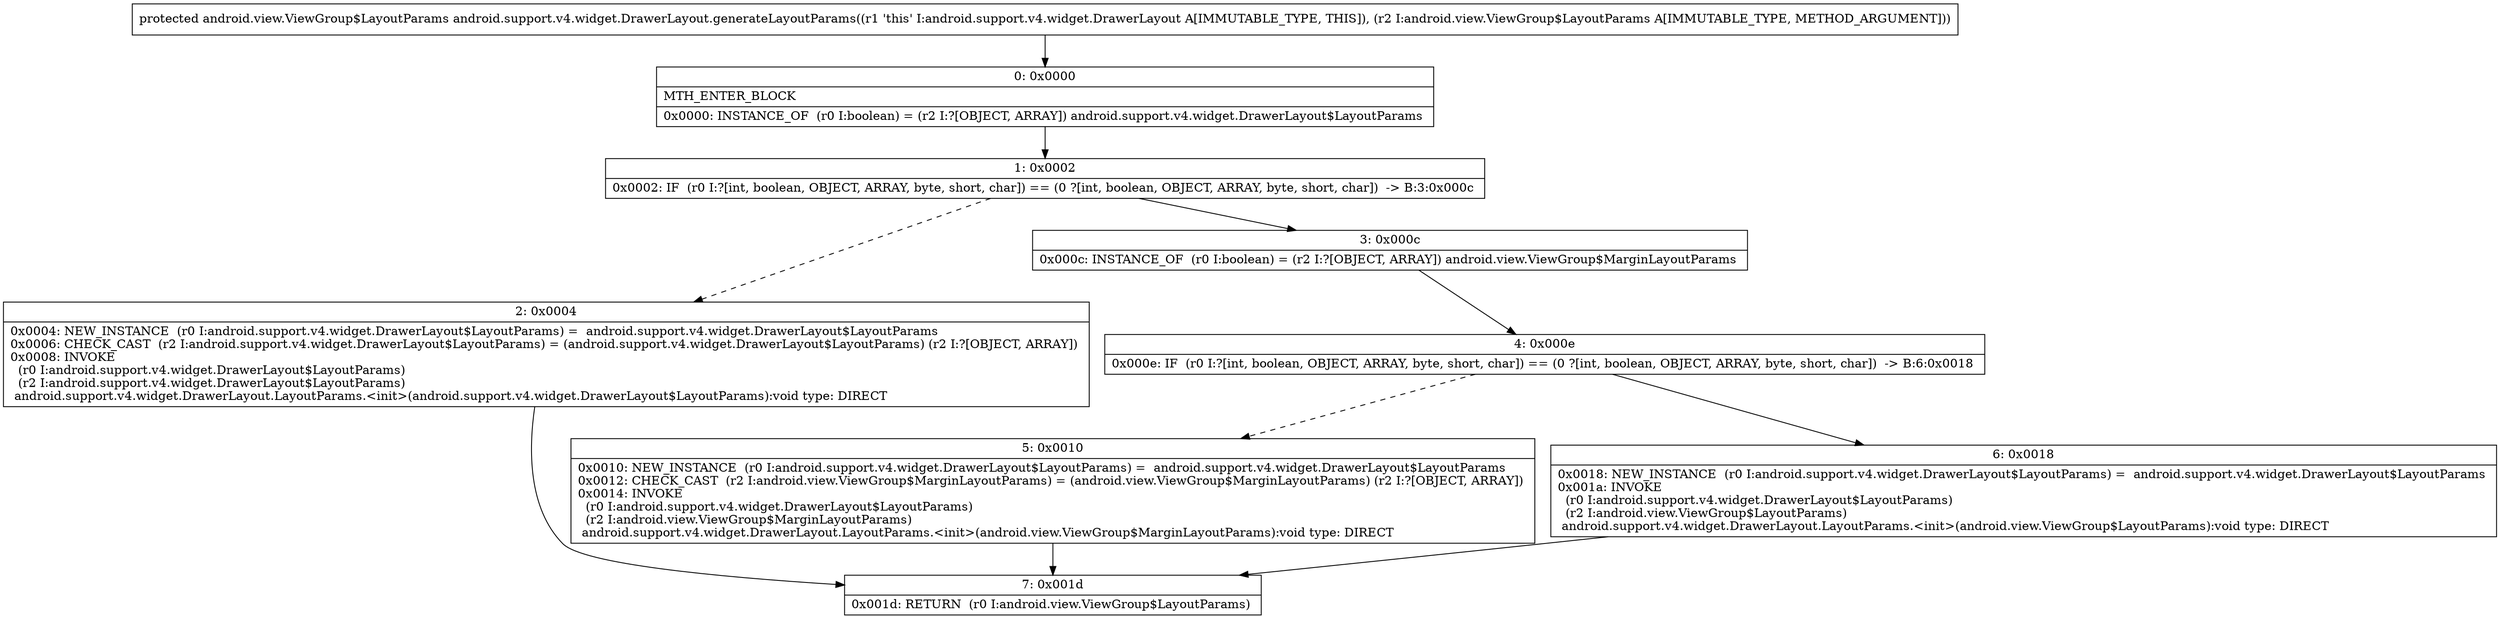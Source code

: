 digraph "CFG forandroid.support.v4.widget.DrawerLayout.generateLayoutParams(Landroid\/view\/ViewGroup$LayoutParams;)Landroid\/view\/ViewGroup$LayoutParams;" {
Node_0 [shape=record,label="{0\:\ 0x0000|MTH_ENTER_BLOCK\l|0x0000: INSTANCE_OF  (r0 I:boolean) = (r2 I:?[OBJECT, ARRAY]) android.support.v4.widget.DrawerLayout$LayoutParams \l}"];
Node_1 [shape=record,label="{1\:\ 0x0002|0x0002: IF  (r0 I:?[int, boolean, OBJECT, ARRAY, byte, short, char]) == (0 ?[int, boolean, OBJECT, ARRAY, byte, short, char])  \-\> B:3:0x000c \l}"];
Node_2 [shape=record,label="{2\:\ 0x0004|0x0004: NEW_INSTANCE  (r0 I:android.support.v4.widget.DrawerLayout$LayoutParams) =  android.support.v4.widget.DrawerLayout$LayoutParams \l0x0006: CHECK_CAST  (r2 I:android.support.v4.widget.DrawerLayout$LayoutParams) = (android.support.v4.widget.DrawerLayout$LayoutParams) (r2 I:?[OBJECT, ARRAY]) \l0x0008: INVOKE  \l  (r0 I:android.support.v4.widget.DrawerLayout$LayoutParams)\l  (r2 I:android.support.v4.widget.DrawerLayout$LayoutParams)\l android.support.v4.widget.DrawerLayout.LayoutParams.\<init\>(android.support.v4.widget.DrawerLayout$LayoutParams):void type: DIRECT \l}"];
Node_3 [shape=record,label="{3\:\ 0x000c|0x000c: INSTANCE_OF  (r0 I:boolean) = (r2 I:?[OBJECT, ARRAY]) android.view.ViewGroup$MarginLayoutParams \l}"];
Node_4 [shape=record,label="{4\:\ 0x000e|0x000e: IF  (r0 I:?[int, boolean, OBJECT, ARRAY, byte, short, char]) == (0 ?[int, boolean, OBJECT, ARRAY, byte, short, char])  \-\> B:6:0x0018 \l}"];
Node_5 [shape=record,label="{5\:\ 0x0010|0x0010: NEW_INSTANCE  (r0 I:android.support.v4.widget.DrawerLayout$LayoutParams) =  android.support.v4.widget.DrawerLayout$LayoutParams \l0x0012: CHECK_CAST  (r2 I:android.view.ViewGroup$MarginLayoutParams) = (android.view.ViewGroup$MarginLayoutParams) (r2 I:?[OBJECT, ARRAY]) \l0x0014: INVOKE  \l  (r0 I:android.support.v4.widget.DrawerLayout$LayoutParams)\l  (r2 I:android.view.ViewGroup$MarginLayoutParams)\l android.support.v4.widget.DrawerLayout.LayoutParams.\<init\>(android.view.ViewGroup$MarginLayoutParams):void type: DIRECT \l}"];
Node_6 [shape=record,label="{6\:\ 0x0018|0x0018: NEW_INSTANCE  (r0 I:android.support.v4.widget.DrawerLayout$LayoutParams) =  android.support.v4.widget.DrawerLayout$LayoutParams \l0x001a: INVOKE  \l  (r0 I:android.support.v4.widget.DrawerLayout$LayoutParams)\l  (r2 I:android.view.ViewGroup$LayoutParams)\l android.support.v4.widget.DrawerLayout.LayoutParams.\<init\>(android.view.ViewGroup$LayoutParams):void type: DIRECT \l}"];
Node_7 [shape=record,label="{7\:\ 0x001d|0x001d: RETURN  (r0 I:android.view.ViewGroup$LayoutParams) \l}"];
MethodNode[shape=record,label="{protected android.view.ViewGroup$LayoutParams android.support.v4.widget.DrawerLayout.generateLayoutParams((r1 'this' I:android.support.v4.widget.DrawerLayout A[IMMUTABLE_TYPE, THIS]), (r2 I:android.view.ViewGroup$LayoutParams A[IMMUTABLE_TYPE, METHOD_ARGUMENT])) }"];
MethodNode -> Node_0;
Node_0 -> Node_1;
Node_1 -> Node_2[style=dashed];
Node_1 -> Node_3;
Node_2 -> Node_7;
Node_3 -> Node_4;
Node_4 -> Node_5[style=dashed];
Node_4 -> Node_6;
Node_5 -> Node_7;
Node_6 -> Node_7;
}

